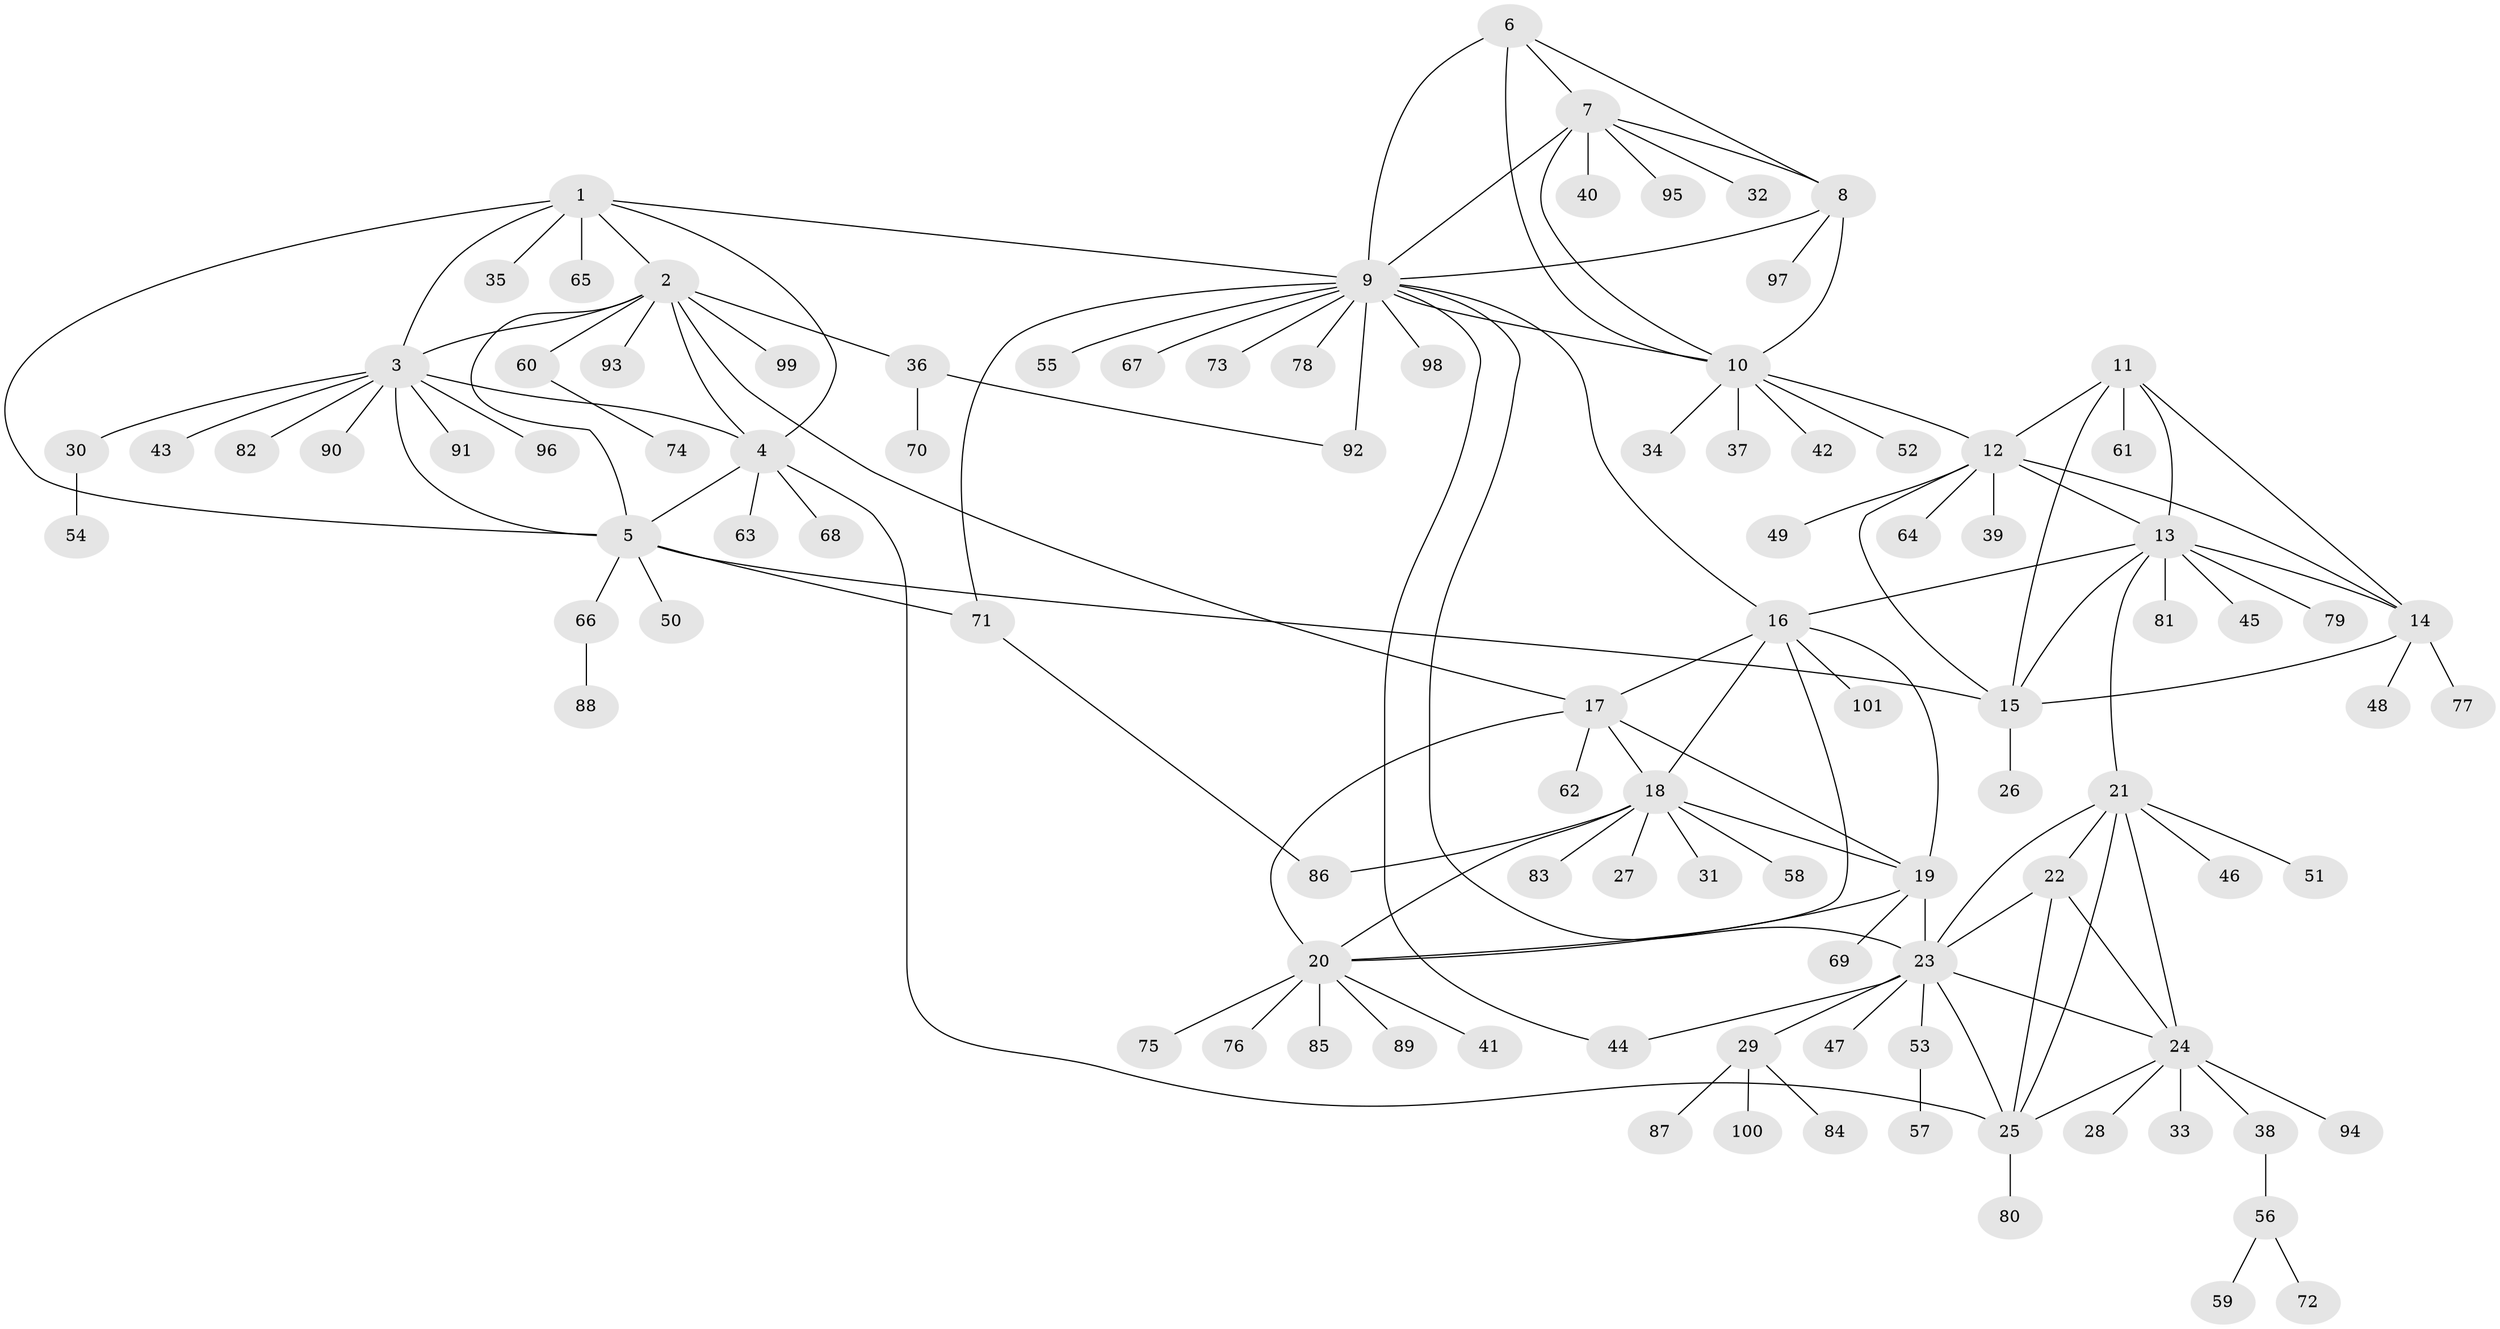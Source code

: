 // coarse degree distribution, {6: 0.02, 13: 0.04, 4: 0.04, 7: 0.04, 2: 0.08, 12: 0.04, 8: 0.02, 3: 0.04, 1: 0.68}
// Generated by graph-tools (version 1.1) at 2025/19/03/04/25 18:19:41]
// undirected, 101 vertices, 140 edges
graph export_dot {
graph [start="1"]
  node [color=gray90,style=filled];
  1;
  2;
  3;
  4;
  5;
  6;
  7;
  8;
  9;
  10;
  11;
  12;
  13;
  14;
  15;
  16;
  17;
  18;
  19;
  20;
  21;
  22;
  23;
  24;
  25;
  26;
  27;
  28;
  29;
  30;
  31;
  32;
  33;
  34;
  35;
  36;
  37;
  38;
  39;
  40;
  41;
  42;
  43;
  44;
  45;
  46;
  47;
  48;
  49;
  50;
  51;
  52;
  53;
  54;
  55;
  56;
  57;
  58;
  59;
  60;
  61;
  62;
  63;
  64;
  65;
  66;
  67;
  68;
  69;
  70;
  71;
  72;
  73;
  74;
  75;
  76;
  77;
  78;
  79;
  80;
  81;
  82;
  83;
  84;
  85;
  86;
  87;
  88;
  89;
  90;
  91;
  92;
  93;
  94;
  95;
  96;
  97;
  98;
  99;
  100;
  101;
  1 -- 2;
  1 -- 3;
  1 -- 4;
  1 -- 5;
  1 -- 9;
  1 -- 35;
  1 -- 65;
  2 -- 3;
  2 -- 4;
  2 -- 5;
  2 -- 17;
  2 -- 36;
  2 -- 60;
  2 -- 93;
  2 -- 99;
  3 -- 4;
  3 -- 5;
  3 -- 30;
  3 -- 43;
  3 -- 82;
  3 -- 90;
  3 -- 91;
  3 -- 96;
  4 -- 5;
  4 -- 25;
  4 -- 63;
  4 -- 68;
  5 -- 15;
  5 -- 50;
  5 -- 66;
  5 -- 71;
  6 -- 7;
  6 -- 8;
  6 -- 9;
  6 -- 10;
  7 -- 8;
  7 -- 9;
  7 -- 10;
  7 -- 32;
  7 -- 40;
  7 -- 95;
  8 -- 9;
  8 -- 10;
  8 -- 97;
  9 -- 10;
  9 -- 16;
  9 -- 23;
  9 -- 44;
  9 -- 55;
  9 -- 67;
  9 -- 71;
  9 -- 73;
  9 -- 78;
  9 -- 92;
  9 -- 98;
  10 -- 12;
  10 -- 34;
  10 -- 37;
  10 -- 42;
  10 -- 52;
  11 -- 12;
  11 -- 13;
  11 -- 14;
  11 -- 15;
  11 -- 61;
  12 -- 13;
  12 -- 14;
  12 -- 15;
  12 -- 39;
  12 -- 49;
  12 -- 64;
  13 -- 14;
  13 -- 15;
  13 -- 16;
  13 -- 21;
  13 -- 45;
  13 -- 79;
  13 -- 81;
  14 -- 15;
  14 -- 48;
  14 -- 77;
  15 -- 26;
  16 -- 17;
  16 -- 18;
  16 -- 19;
  16 -- 20;
  16 -- 101;
  17 -- 18;
  17 -- 19;
  17 -- 20;
  17 -- 62;
  18 -- 19;
  18 -- 20;
  18 -- 27;
  18 -- 31;
  18 -- 58;
  18 -- 83;
  18 -- 86;
  19 -- 20;
  19 -- 23;
  19 -- 69;
  20 -- 41;
  20 -- 75;
  20 -- 76;
  20 -- 85;
  20 -- 89;
  21 -- 22;
  21 -- 23;
  21 -- 24;
  21 -- 25;
  21 -- 46;
  21 -- 51;
  22 -- 23;
  22 -- 24;
  22 -- 25;
  23 -- 24;
  23 -- 25;
  23 -- 29;
  23 -- 44;
  23 -- 47;
  23 -- 53;
  24 -- 25;
  24 -- 28;
  24 -- 33;
  24 -- 38;
  24 -- 94;
  25 -- 80;
  29 -- 84;
  29 -- 87;
  29 -- 100;
  30 -- 54;
  36 -- 70;
  36 -- 92;
  38 -- 56;
  53 -- 57;
  56 -- 59;
  56 -- 72;
  60 -- 74;
  66 -- 88;
  71 -- 86;
}
